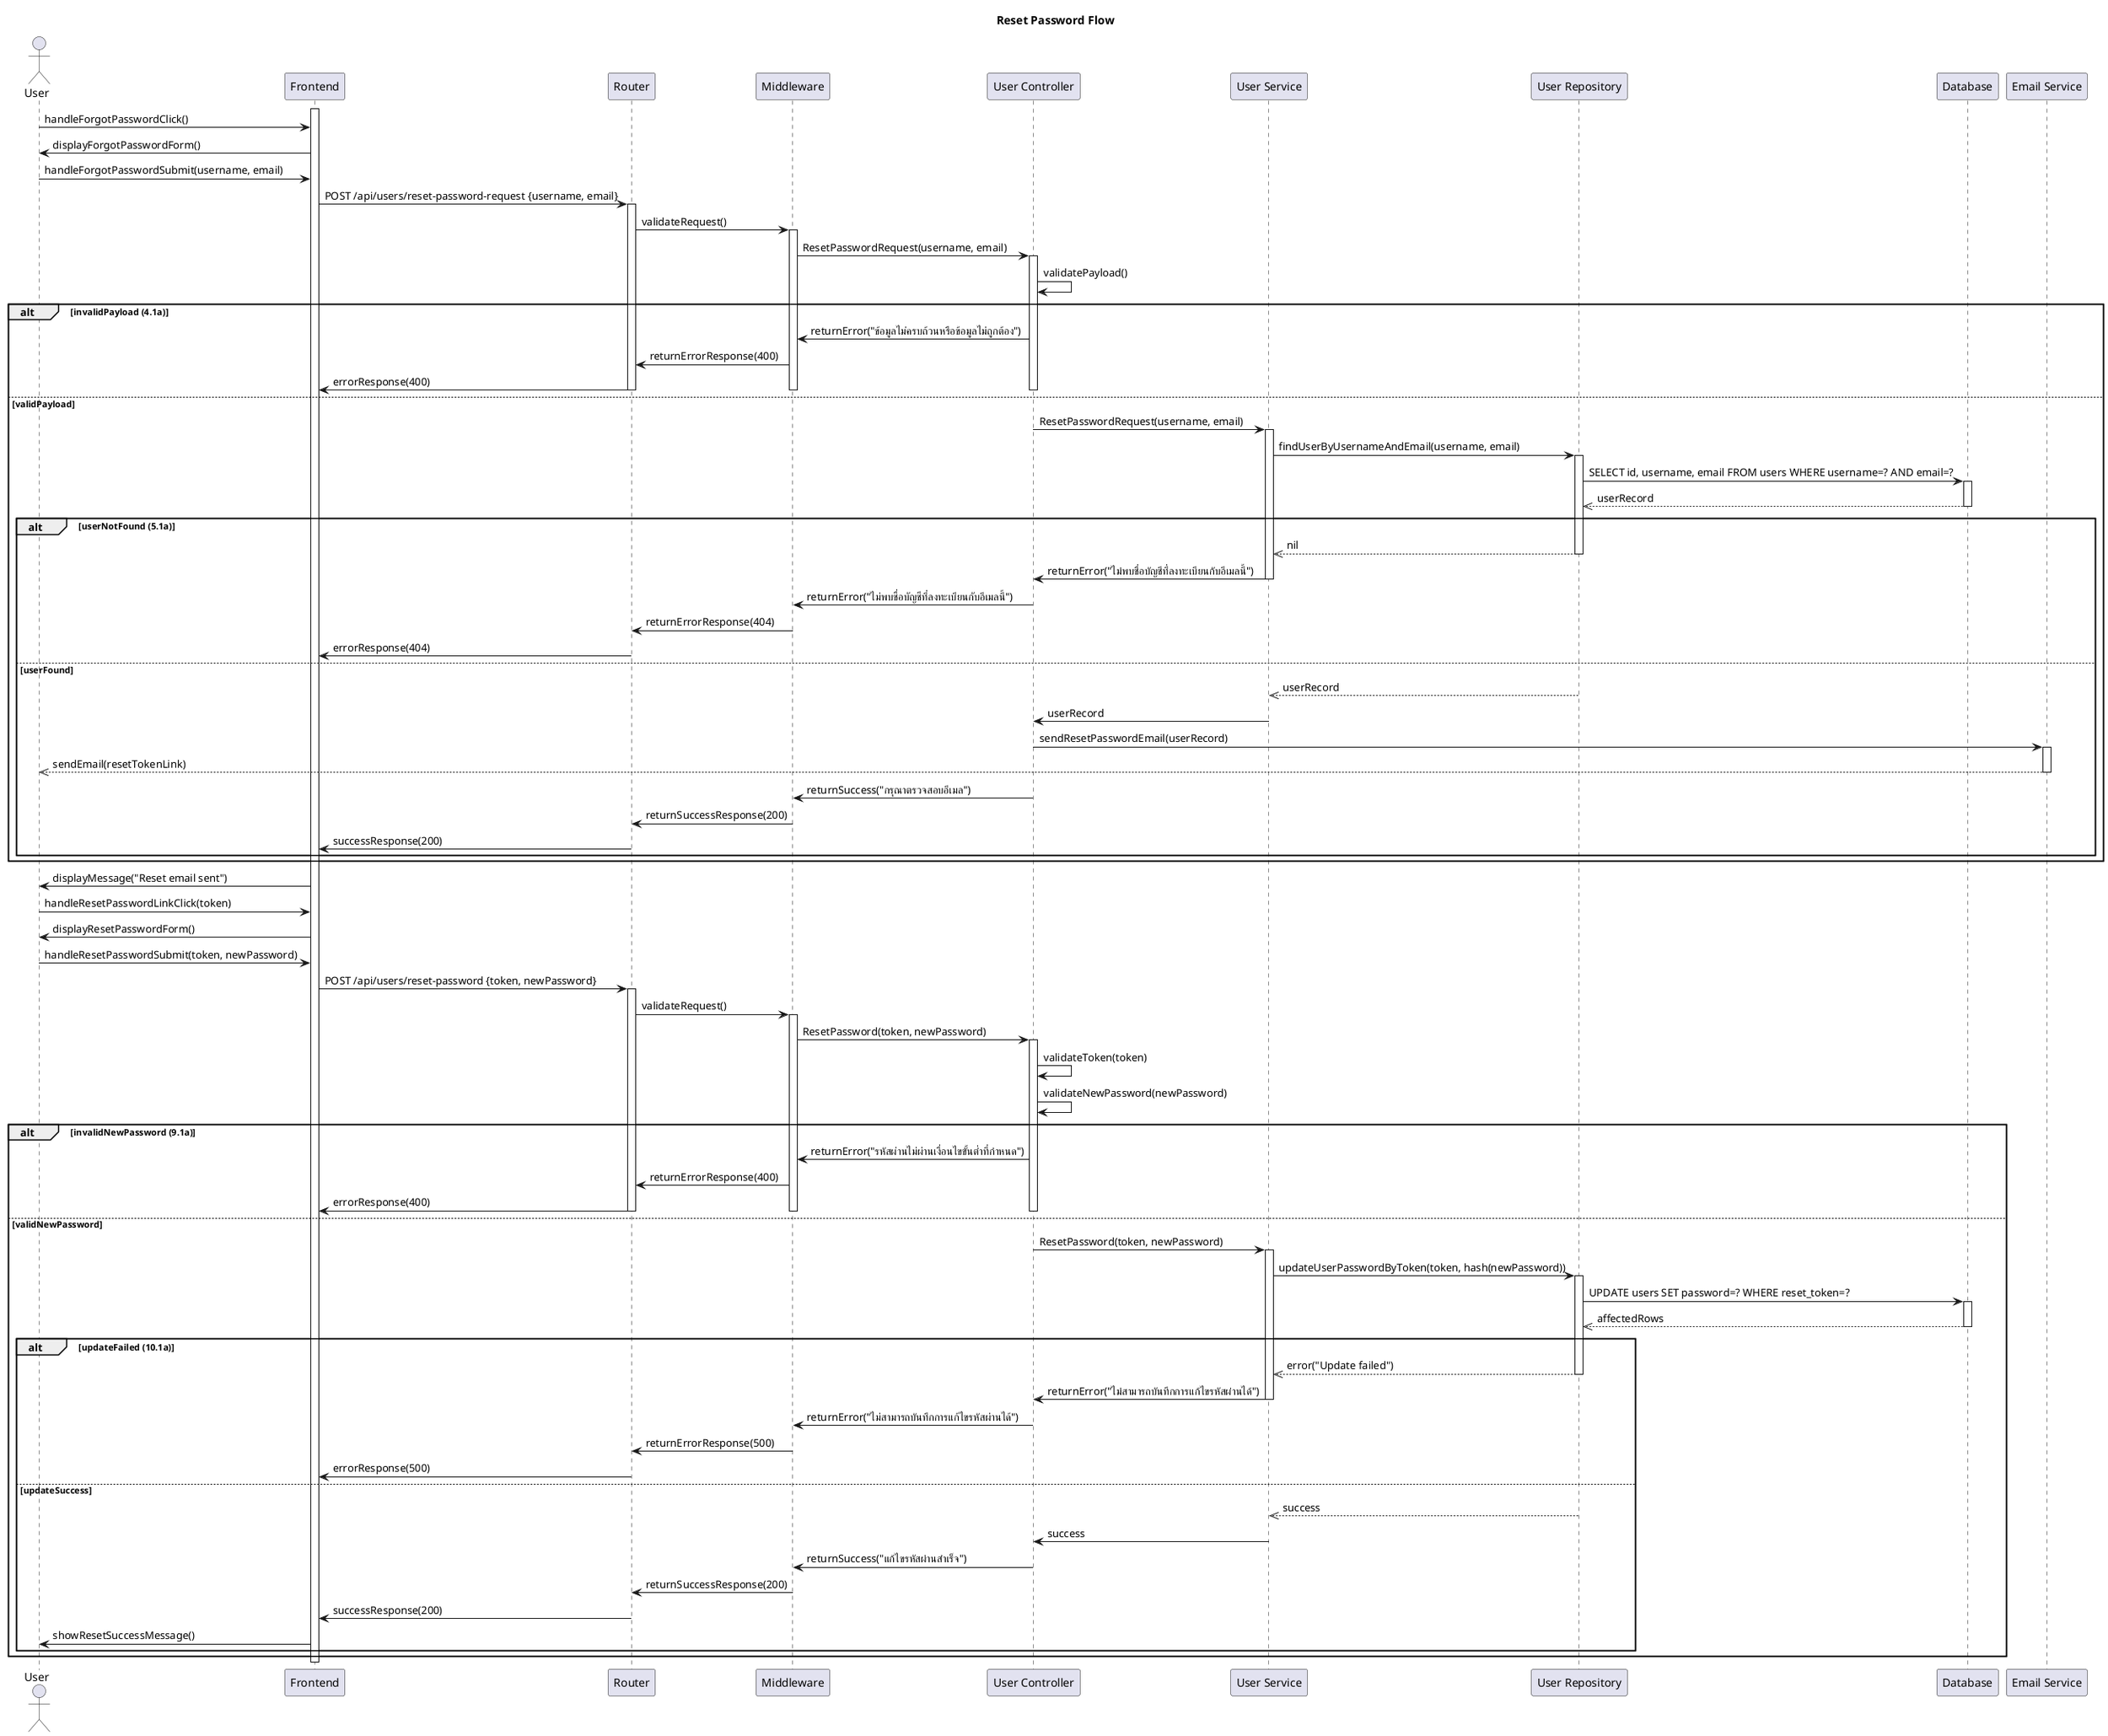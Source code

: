 @startuml
title Reset Password Flow

actor User
participant "Frontend" as FE
participant Router
participant "Middleware" as MW
participant "User Controller" as AC
participant "User Service" as US
participant "User Repository" as UR
participant "Database" as DB
participant "Email Service" as ES

'Request Reset Password'
activate FE
User -> FE: handleForgotPasswordClick()
FE -> User: displayForgotPasswordForm()

User -> FE: handleForgotPasswordSubmit(username, email)
FE -> Router: POST /api/users/reset-password-request {username, email}
activate Router
Router -> MW: validateRequest()
activate MW
MW -> AC: ResetPasswordRequest(username, email)
activate AC
AC -> AC: validatePayload()
alt invalidPayload (4.1a)
    AC -> MW: returnError("ข้อมูลไม่ครบถ้วนหรือข้อมูลไม่ถูกต้อง")
    MW -> Router: returnErrorResponse(400)
    Router -> FE: errorResponse(400)
    deactivate AC
    deactivate MW
    deactivate Router
else validPayload
    AC -> US: ResetPasswordRequest(username, email)
    activate US
    US -> UR: findUserByUsernameAndEmail(username, email)
    activate UR
    UR -> DB: SELECT id, username, email FROM users WHERE username=? AND email=?
    activate DB
    DB -->> UR: userRecord
    deactivate DB
    alt userNotFound (5.1a)
        UR -->> US: nil
        deactivate UR
        US -> AC: returnError("ไม่พบชื่อบัญชีที่ลงทะเบียนกับอีเมลนี้")
        deactivate US
        AC -> MW: returnError("ไม่พบชื่อบัญชีที่ลงทะเบียนกับอีเมลนี้")
        MW -> Router: returnErrorResponse(404)
        Router -> FE: errorResponse(404)
        deactivate AC
        deactivate MW
        deactivate Router
    else userFound
        UR -->> US: userRecord
        deactivate UR
        US -> AC: userRecord
        deactivate US
        AC -> ES: sendResetPasswordEmail(userRecord)
        activate ES
        ES -->> User: sendEmail(resetTokenLink)
        deactivate ES
        AC -> MW: returnSuccess("กรุณาตรวจสอบอีเมล")
        MW -> Router: returnSuccessResponse(200)
        Router -> FE: successResponse(200)
        deactivate AC
        deactivate MW
        deactivate Router
    end
end
FE -> User: displayMessage("Reset email sent")
'deactivate FE'

'==== Phase 2: Execute Reset Password ====
'activate FE'
User -> FE: handleResetPasswordLinkClick(token)
FE -> User: displayResetPasswordForm()

User -> FE: handleResetPasswordSubmit(token, newPassword)
FE -> Router: POST /api/users/reset-password {token, newPassword}
activate Router
Router -> MW: validateRequest()
activate MW
MW -> AC: ResetPassword(token, newPassword)
activate AC
AC -> AC: validateToken(token)
AC -> AC: validateNewPassword(newPassword)
alt invalidNewPassword (9.1a)
    AC -> MW: returnError("รหัสผ่านไม่ผ่านเงื่อนไขขั้นต่ำที่กำหนด")
    MW -> Router: returnErrorResponse(400)
    Router -> FE: errorResponse(400)
    deactivate AC
    deactivate MW
    deactivate Router
else validNewPassword
    AC -> US: ResetPassword(token, newPassword)
    activate US
    US -> UR: updateUserPasswordByToken(token, hash(newPassword))
    activate UR
    UR -> DB: UPDATE users SET password=? WHERE reset_token=?
    activate DB
    DB -->> UR: affectedRows
    deactivate DB
    alt updateFailed (10.1a)
        UR -->> US: error("Update failed")
        deactivate UR
        US -> AC: returnError("ไม่สามารถบันทึกการแก้ไขรหัสผ่านได้")
        deactivate US
        AC -> MW: returnError("ไม่สามารถบันทึกการแก้ไขรหัสผ่านได้")
        MW -> Router: returnErrorResponse(500)
        Router -> FE: errorResponse(500)
        deactivate AC
        deactivate MW
        deactivate Router
    else updateSuccess
        UR -->> US: success
        deactivate UR
        US -> AC: success
        deactivate US
        AC -> MW: returnSuccess("แก้ไขรหัสผ่านสำเร็จ")
        MW -> Router: returnSuccessResponse(200)
        Router -> FE: successResponse(200)
        deactivate AC
        deactivate MW
        deactivate Router
        FE -> User: showResetSuccessMessage()
    end
end
deactivate FE

@enduml
